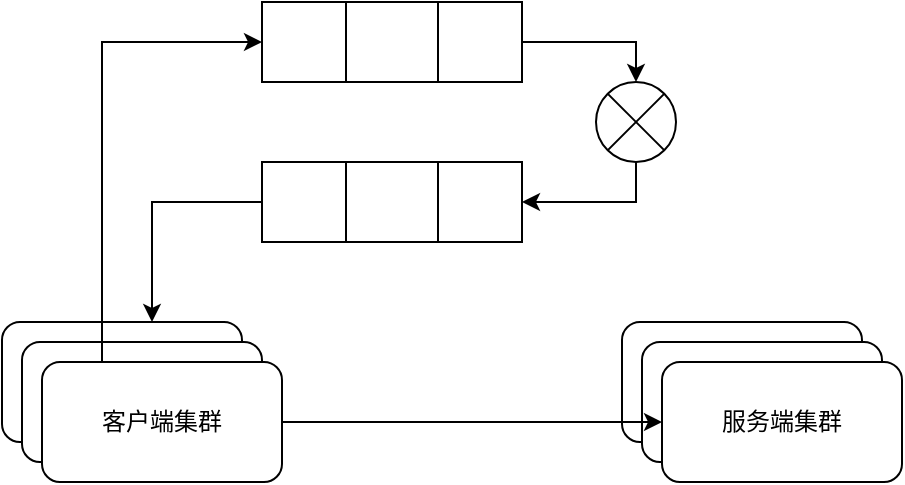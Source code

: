 <mxfile pages="1" version="11.2.4" type="github"><diagram id="y6vV1LG-eIwbxb2APr-B" name="Page-1"><mxGraphModel dx="946" dy="536" grid="1" gridSize="10" guides="1" tooltips="1" connect="1" arrows="1" fold="1" page="1" pageScale="1" pageWidth="826" pageHeight="1169" math="0" shadow="0"><root><mxCell id="0"/><mxCell id="1" parent="0"/><mxCell id="eQasO0rhjBP5apOw2tpI-1" value="客户端集群" style="rounded=1;whiteSpace=wrap;html=1;" vertex="1" parent="1"><mxGeometry x="120" y="200" width="120" height="60" as="geometry"/></mxCell><mxCell id="eQasO0rhjBP5apOw2tpI-2" value="服务端集群" style="rounded=1;whiteSpace=wrap;html=1;" vertex="1" parent="1"><mxGeometry x="430" y="200" width="120" height="60" as="geometry"/></mxCell><mxCell id="eQasO0rhjBP5apOw2tpI-3" style="edgeStyle=orthogonalEdgeStyle;rounded=0;orthogonalLoop=1;jettySize=auto;html=1;entryX=0.5;entryY=0;entryDx=0;entryDy=0;" edge="1" parent="1" source="eQasO0rhjBP5apOw2tpI-4" target="eQasO0rhjBP5apOw2tpI-8"><mxGeometry relative="1" as="geometry"><mxPoint x="527" y="30" as="targetPoint"/></mxGeometry></mxCell><mxCell id="eQasO0rhjBP5apOw2tpI-4" value="" style="shape=process;whiteSpace=wrap;html=1;backgroundOutline=1;size=0.325;rotation=-180;" vertex="1" parent="1"><mxGeometry x="250" y="40" width="130" height="40" as="geometry"/></mxCell><mxCell id="eQasO0rhjBP5apOw2tpI-5" style="edgeStyle=orthogonalEdgeStyle;rounded=0;orthogonalLoop=1;jettySize=auto;html=1;exitX=1;exitY=0.5;exitDx=0;exitDy=0;entryX=0.625;entryY=0;entryDx=0;entryDy=0;entryPerimeter=0;" edge="1" parent="1" source="eQasO0rhjBP5apOw2tpI-6" target="eQasO0rhjBP5apOw2tpI-1"><mxGeometry relative="1" as="geometry"/></mxCell><mxCell id="eQasO0rhjBP5apOw2tpI-6" value="" style="shape=process;whiteSpace=wrap;html=1;backgroundOutline=1;size=0.325;rotation=180;" vertex="1" parent="1"><mxGeometry x="250" y="120" width="130" height="40" as="geometry"/></mxCell><mxCell id="eQasO0rhjBP5apOw2tpI-7" style="edgeStyle=orthogonalEdgeStyle;rounded=0;orthogonalLoop=1;jettySize=auto;html=1;entryX=0;entryY=0.5;entryDx=0;entryDy=0;exitX=0.5;exitY=1;exitDx=0;exitDy=0;" edge="1" parent="1" source="eQasO0rhjBP5apOw2tpI-8" target="eQasO0rhjBP5apOw2tpI-6"><mxGeometry relative="1" as="geometry"><mxPoint x="437" y="120" as="sourcePoint"/></mxGeometry></mxCell><mxCell id="eQasO0rhjBP5apOw2tpI-8" value="" style="shape=sumEllipse;perimeter=ellipsePerimeter;whiteSpace=wrap;html=1;backgroundOutline=1;" vertex="1" parent="1"><mxGeometry x="417" y="80" width="40" height="40" as="geometry"/></mxCell><mxCell id="eQasO0rhjBP5apOw2tpI-9" value="客户端集群" style="rounded=1;whiteSpace=wrap;html=1;" vertex="1" parent="1"><mxGeometry x="130" y="210" width="120" height="60" as="geometry"/></mxCell><mxCell id="eQasO0rhjBP5apOw2tpI-10" value="客户端集群" style="rounded=1;whiteSpace=wrap;html=1;" vertex="1" parent="1"><mxGeometry x="140" y="220" width="120" height="60" as="geometry"/></mxCell><mxCell id="eQasO0rhjBP5apOw2tpI-11" value="服务端集群" style="rounded=1;whiteSpace=wrap;html=1;" vertex="1" parent="1"><mxGeometry x="440" y="210" width="120" height="60" as="geometry"/></mxCell><mxCell id="eQasO0rhjBP5apOw2tpI-12" value="服务端集群" style="rounded=1;whiteSpace=wrap;html=1;" vertex="1" parent="1"><mxGeometry x="450" y="220" width="120" height="60" as="geometry"/></mxCell><mxCell id="eQasO0rhjBP5apOw2tpI-13" style="edgeStyle=orthogonalEdgeStyle;rounded=0;orthogonalLoop=1;jettySize=auto;html=1;entryX=1;entryY=0.5;entryDx=0;entryDy=0;exitX=0.25;exitY=0;exitDx=0;exitDy=0;" edge="1" parent="1" source="eQasO0rhjBP5apOw2tpI-10" target="eQasO0rhjBP5apOw2tpI-4"><mxGeometry relative="1" as="geometry"/></mxCell><mxCell id="eQasO0rhjBP5apOw2tpI-14" style="edgeStyle=orthogonalEdgeStyle;rounded=0;orthogonalLoop=1;jettySize=auto;html=1;exitX=1;exitY=0.5;exitDx=0;exitDy=0;entryX=0;entryY=0.5;entryDx=0;entryDy=0;" edge="1" parent="1" source="eQasO0rhjBP5apOw2tpI-10" target="eQasO0rhjBP5apOw2tpI-12"><mxGeometry relative="1" as="geometry"/></mxCell></root></mxGraphModel></diagram></mxfile>